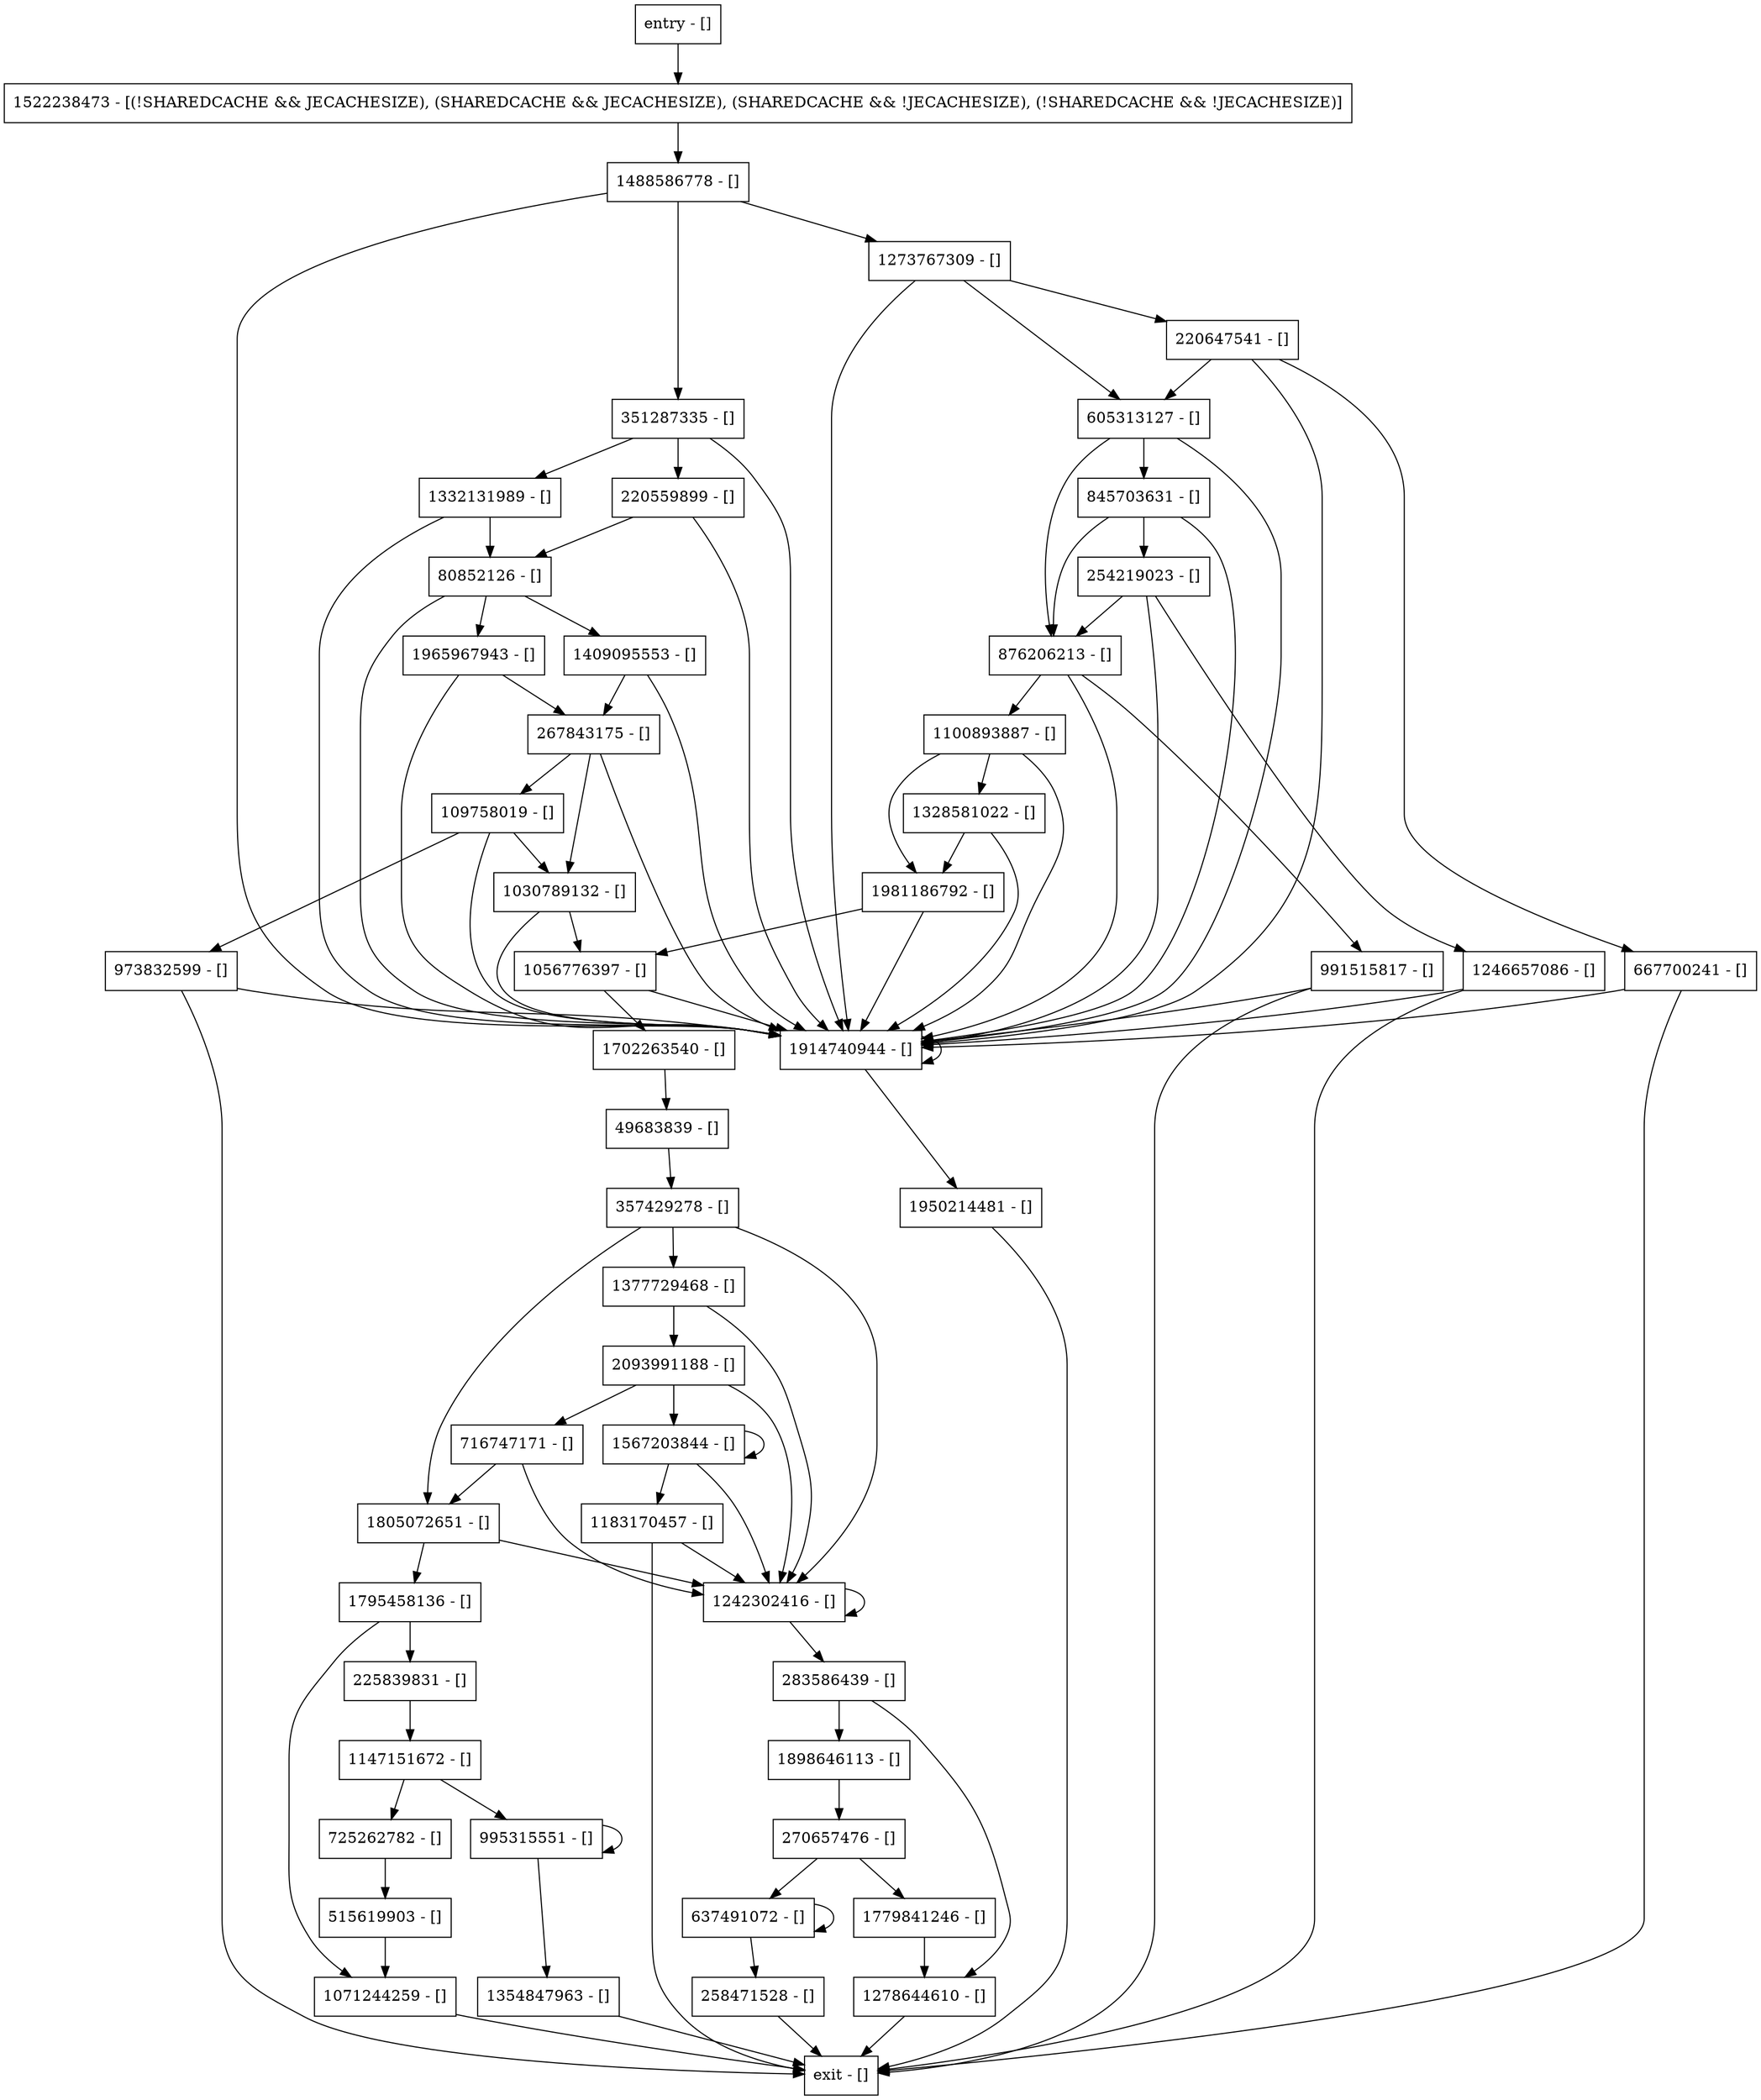 digraph getEnvironment {
node [shape=record];
351287335 [label="351287335 - []"];
716747171 [label="716747171 - []"];
1354847963 [label="1354847963 - []"];
1242302416 [label="1242302416 - []"];
1950214481 [label="1950214481 - []"];
876206213 [label="876206213 - []"];
1332131989 [label="1332131989 - []"];
109758019 [label="109758019 - []"];
1779841246 [label="1779841246 - []"];
1795458136 [label="1795458136 - []"];
1328581022 [label="1328581022 - []"];
1100893887 [label="1100893887 - []"];
270657476 [label="270657476 - []"];
220647541 [label="220647541 - []"];
225839831 [label="225839831 - []"];
1522238473 [label="1522238473 - [(!SHAREDCACHE && JECACHESIZE), (SHAREDCACHE && JECACHESIZE), (SHAREDCACHE && !JECACHESIZE), (!SHAREDCACHE && !JECACHESIZE)]"];
1488586778 [label="1488586778 - []"];
1246657086 [label="1246657086 - []"];
1702263540 [label="1702263540 - []"];
1805072651 [label="1805072651 - []"];
1183170457 [label="1183170457 - []"];
845703631 [label="845703631 - []"];
1409095553 [label="1409095553 - []"];
283586439 [label="283586439 - []"];
entry [label="entry - []"];
exit [label="exit - []"];
258471528 [label="258471528 - []"];
995315551 [label="995315551 - []"];
2093991188 [label="2093991188 - []"];
1567203844 [label="1567203844 - []"];
254219023 [label="254219023 - []"];
1147151672 [label="1147151672 - []"];
267843175 [label="267843175 - []"];
49683839 [label="49683839 - []"];
1071244259 [label="1071244259 - []"];
357429278 [label="357429278 - []"];
973832599 [label="973832599 - []"];
1898646113 [label="1898646113 - []"];
725262782 [label="725262782 - []"];
80852126 [label="80852126 - []"];
1914740944 [label="1914740944 - []"];
1377729468 [label="1377729468 - []"];
1981186792 [label="1981186792 - []"];
515619903 [label="515619903 - []"];
1273767309 [label="1273767309 - []"];
991515817 [label="991515817 - []"];
605313127 [label="605313127 - []"];
1030789132 [label="1030789132 - []"];
637491072 [label="637491072 - []"];
1278644610 [label="1278644610 - []"];
1965967943 [label="1965967943 - []"];
667700241 [label="667700241 - []"];
220559899 [label="220559899 - []"];
1056776397 [label="1056776397 - []"];
entry;
exit;
351287335 -> 220559899;
351287335 -> 1914740944;
351287335 -> 1332131989;
716747171 -> 1805072651;
716747171 -> 1242302416;
1354847963 -> exit;
1242302416 -> 1242302416;
1242302416 -> 283586439;
1950214481 -> exit;
876206213 -> 1100893887;
876206213 -> 1914740944;
876206213 -> 991515817;
1332131989 -> 80852126;
1332131989 -> 1914740944;
109758019 -> 1030789132;
109758019 -> 973832599;
109758019 -> 1914740944;
1779841246 -> 1278644610;
1795458136 -> 1071244259;
1795458136 -> 225839831;
1328581022 -> 1914740944;
1328581022 -> 1981186792;
1100893887 -> 1914740944;
1100893887 -> 1981186792;
1100893887 -> 1328581022;
270657476 -> 637491072;
270657476 -> 1779841246;
220647541 -> 667700241;
220647541 -> 1914740944;
220647541 -> 605313127;
225839831 -> 1147151672;
1522238473 -> 1488586778;
1488586778 -> 351287335;
1488586778 -> 1914740944;
1488586778 -> 1273767309;
1246657086 -> exit;
1246657086 -> 1914740944;
1702263540 -> 49683839;
1805072651 -> 1242302416;
1805072651 -> 1795458136;
1183170457 -> exit;
1183170457 -> 1242302416;
845703631 -> 254219023;
845703631 -> 1914740944;
845703631 -> 876206213;
1409095553 -> 1914740944;
1409095553 -> 267843175;
283586439 -> 1898646113;
283586439 -> 1278644610;
entry -> 1522238473;
258471528 -> exit;
995315551 -> 995315551;
995315551 -> 1354847963;
2093991188 -> 716747171;
2093991188 -> 1567203844;
2093991188 -> 1242302416;
1567203844 -> 1183170457;
1567203844 -> 1567203844;
1567203844 -> 1242302416;
254219023 -> 1914740944;
254219023 -> 876206213;
254219023 -> 1246657086;
1147151672 -> 995315551;
1147151672 -> 725262782;
267843175 -> 1030789132;
267843175 -> 1914740944;
267843175 -> 109758019;
49683839 -> 357429278;
1071244259 -> exit;
357429278 -> 1805072651;
357429278 -> 1377729468;
357429278 -> 1242302416;
973832599 -> exit;
973832599 -> 1914740944;
1898646113 -> 270657476;
725262782 -> 515619903;
80852126 -> 1409095553;
80852126 -> 1914740944;
80852126 -> 1965967943;
1914740944 -> 1914740944;
1914740944 -> 1950214481;
1377729468 -> 2093991188;
1377729468 -> 1242302416;
1981186792 -> 1056776397;
1981186792 -> 1914740944;
515619903 -> 1071244259;
1273767309 -> 220647541;
1273767309 -> 1914740944;
1273767309 -> 605313127;
991515817 -> exit;
991515817 -> 1914740944;
605313127 -> 845703631;
605313127 -> 1914740944;
605313127 -> 876206213;
1030789132 -> 1056776397;
1030789132 -> 1914740944;
637491072 -> 258471528;
637491072 -> 637491072;
1278644610 -> exit;
1965967943 -> 1914740944;
1965967943 -> 267843175;
667700241 -> exit;
667700241 -> 1914740944;
220559899 -> 80852126;
220559899 -> 1914740944;
1056776397 -> 1914740944;
1056776397 -> 1702263540;
}
